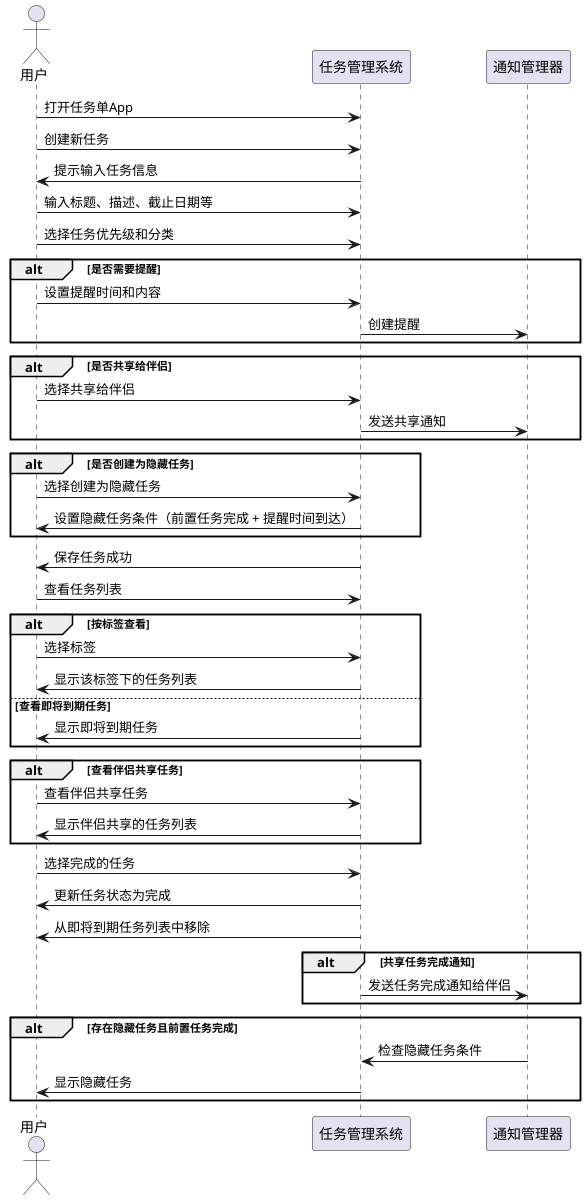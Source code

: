 @startuml
actor 用户
participant "任务管理系统" as TaskManager
participant "通知管理器" as NotificationManager

用户 -> TaskManager : 打开任务单App
用户 -> TaskManager : 创建新任务
TaskManager -> 用户 : 提示输入任务信息
用户 -> TaskManager : 输入标题、描述、截止日期等
用户 -> TaskManager : 选择任务优先级和分类

alt 是否需要提醒
    用户 -> TaskManager : 设置提醒时间和内容
    TaskManager -> NotificationManager : 创建提醒
end

alt 是否共享给伴侣
    用户 -> TaskManager : 选择共享给伴侣
    TaskManager -> NotificationManager : 发送共享通知
end

alt 是否创建为隐藏任务
    用户 -> TaskManager : 选择创建为隐藏任务
    TaskManager -> 用户 : 设置隐藏任务条件（前置任务完成 + 提醒时间到达）
end

TaskManager -> 用户 : 保存任务成功

用户 -> TaskManager : 查看任务列表
alt 按标签查看
    用户 -> TaskManager : 选择标签
    TaskManager -> 用户 : 显示该标签下的任务列表
else 查看即将到期任务
    TaskManager -> 用户 : 显示即将到期任务
end

alt 查看伴侣共享任务
    用户 -> TaskManager : 查看伴侣共享任务
    TaskManager -> 用户 : 显示伴侣共享的任务列表
end

用户 -> TaskManager : 选择完成的任务
TaskManager -> 用户 : 更新任务状态为完成
TaskManager -> 用户 : 从即将到期任务列表中移除

alt 共享任务完成通知
    TaskManager -> NotificationManager : 发送任务完成通知给伴侣
end

alt 存在隐藏任务且前置任务完成
    NotificationManager -> TaskManager : 检查隐藏任务条件
    TaskManager -> 用户 : 显示隐藏任务
end

@enduml
